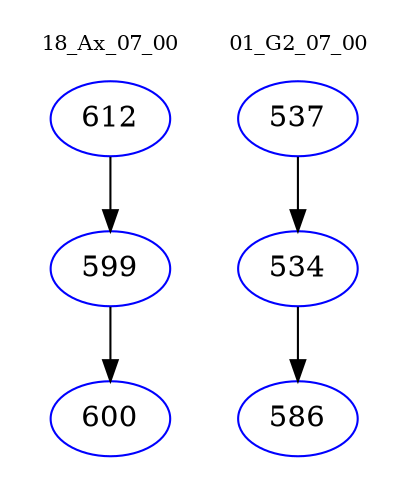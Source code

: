 digraph{
subgraph cluster_0 {
color = white
label = "18_Ax_07_00";
fontsize=10;
T0_612 [label="612", color="blue"]
T0_612 -> T0_599 [color="black"]
T0_599 [label="599", color="blue"]
T0_599 -> T0_600 [color="black"]
T0_600 [label="600", color="blue"]
}
subgraph cluster_1 {
color = white
label = "01_G2_07_00";
fontsize=10;
T1_537 [label="537", color="blue"]
T1_537 -> T1_534 [color="black"]
T1_534 [label="534", color="blue"]
T1_534 -> T1_586 [color="black"]
T1_586 [label="586", color="blue"]
}
}
